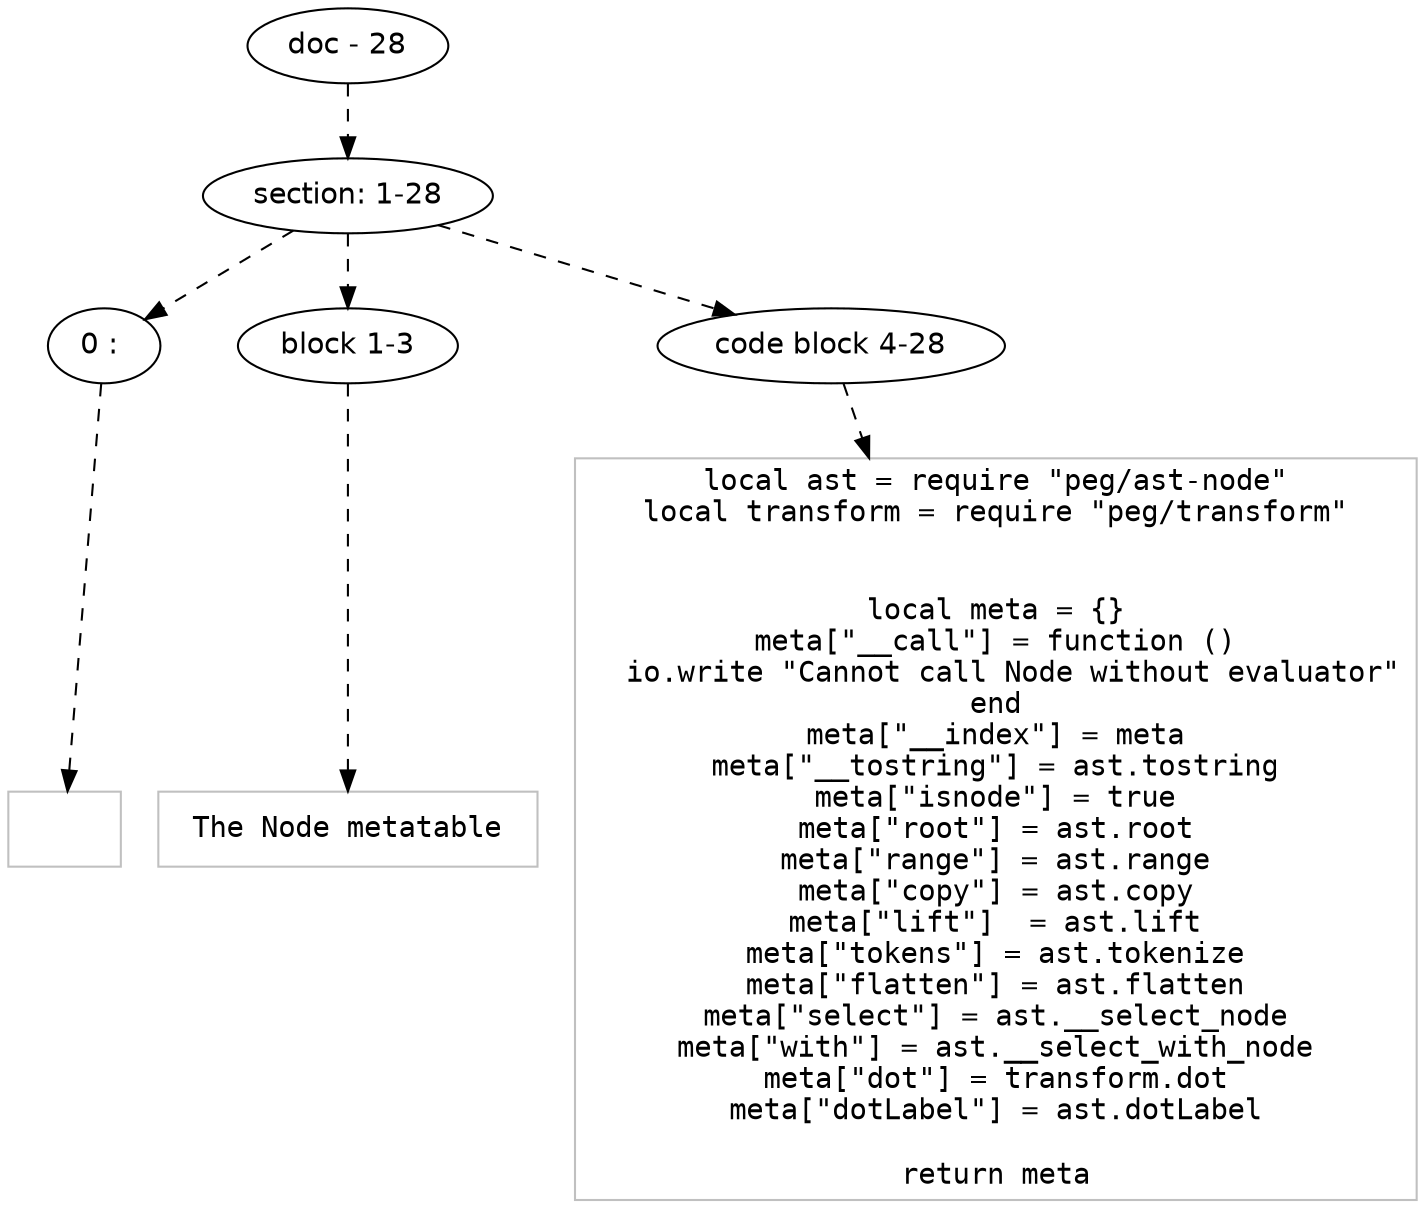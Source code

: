 digraph hierarchy {

node [fontname=Helvetica]
edge [style=dashed]

doc_0 [label="doc - 28"]


doc_0 -> { section_1}
{rank=same; section_1}

section_1 [label="section: 1-28"]


section_1 -> { header_2 block_3 codeblock_4}
{rank=same; header_2 block_3 codeblock_4}

header_2 [label="0 : "]

block_3 [label="block 1-3"]

codeblock_4 [label="code block 4-28"]


header_2 -> leaf_5
leaf_5  [color=Gray,shape=rectangle,fontname=Inconsolata,label=""]
block_3 -> leaf_6
leaf_6  [color=Gray,shape=rectangle,fontname=Inconsolata,label=" The Node metatable 
"]
codeblock_4 -> leaf_7
leaf_7  [color=Gray,shape=rectangle,fontname=Inconsolata,label="local ast = require \"peg/ast-node\"
local transform = require \"peg/transform\"


local meta = {}
meta[\"__call\"] = function ()
  io.write \"Cannot call Node without evaluator\"
end
meta[\"__index\"] = meta
meta[\"__tostring\"] = ast.tostring
meta[\"isnode\"] = true
meta[\"root\"] = ast.root
meta[\"range\"] = ast.range
meta[\"copy\"] = ast.copy
meta[\"lift\"]  = ast.lift
meta[\"tokens\"] = ast.tokenize
meta[\"flatten\"] = ast.flatten
meta[\"select\"] = ast.__select_node
meta[\"with\"] = ast.__select_with_node
meta[\"dot\"] = transform.dot
meta[\"dotLabel\"] = ast.dotLabel

return meta"]

}
